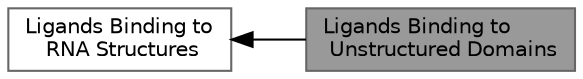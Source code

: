 digraph "Ligands Binding to Unstructured Domains"
{
 // INTERACTIVE_SVG=YES
 // LATEX_PDF_SIZE
  bgcolor="transparent";
  edge [fontname=Helvetica,fontsize=10,labelfontname=Helvetica,labelfontsize=10];
  node [fontname=Helvetica,fontsize=10,shape=box,height=0.2,width=0.4];
  rankdir=LR;
  Node2 [label="Ligands Binding to\l RNA Structures",height=0.2,width=0.4,color="grey40", fillcolor="white", style="filled",URL="$group__ligand__binding.html",tooltip="Simple Extensions to Model Ligand Binding to RNA Structures."];
  Node1 [label="Ligands Binding to\l Unstructured Domains",height=0.2,width=0.4,color="gray40", fillcolor="grey60", style="filled", fontcolor="black",tooltip="Add ligand binding to loop regions using the Unstructured Domains feature."];
  Node2->Node1 [shape=plaintext, dir="back", style="solid"];
}
